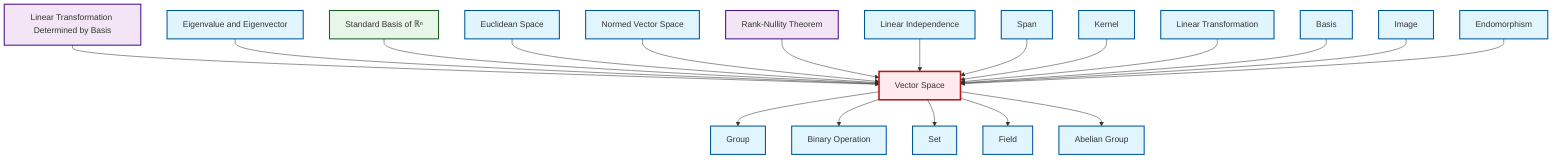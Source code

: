graph TD
    classDef definition fill:#e1f5fe,stroke:#01579b,stroke-width:2px
    classDef theorem fill:#f3e5f5,stroke:#4a148c,stroke-width:2px
    classDef axiom fill:#fff3e0,stroke:#e65100,stroke-width:2px
    classDef example fill:#e8f5e9,stroke:#1b5e20,stroke-width:2px
    classDef current fill:#ffebee,stroke:#b71c1c,stroke-width:3px
    def-field["Field"]:::definition
    def-binary-operation["Binary Operation"]:::definition
    def-linear-transformation["Linear Transformation"]:::definition
    def-basis["Basis"]:::definition
    thm-linear-transformation-basis["Linear Transformation Determined by Basis"]:::theorem
    ex-standard-basis-rn["Standard Basis of ℝⁿ"]:::example
    def-vector-space["Vector Space"]:::definition
    def-linear-independence["Linear Independence"]:::definition
    def-kernel["Kernel"]:::definition
    def-normed-vector-space["Normed Vector Space"]:::definition
    def-group["Group"]:::definition
    def-eigenvalue-eigenvector["Eigenvalue and Eigenvector"]:::definition
    def-image["Image"]:::definition
    def-endomorphism["Endomorphism"]:::definition
    def-set["Set"]:::definition
    def-abelian-group["Abelian Group"]:::definition
    thm-rank-nullity["Rank-Nullity Theorem"]:::theorem
    def-span["Span"]:::definition
    def-euclidean-space["Euclidean Space"]:::definition
    thm-linear-transformation-basis --> def-vector-space
    def-vector-space --> def-group
    def-vector-space --> def-binary-operation
    def-eigenvalue-eigenvector --> def-vector-space
    def-vector-space --> def-set
    ex-standard-basis-rn --> def-vector-space
    def-euclidean-space --> def-vector-space
    def-normed-vector-space --> def-vector-space
    thm-rank-nullity --> def-vector-space
    def-linear-independence --> def-vector-space
    def-span --> def-vector-space
    def-kernel --> def-vector-space
    def-linear-transformation --> def-vector-space
    def-vector-space --> def-field
    def-basis --> def-vector-space
    def-image --> def-vector-space
    def-vector-space --> def-abelian-group
    def-endomorphism --> def-vector-space
    class def-vector-space current